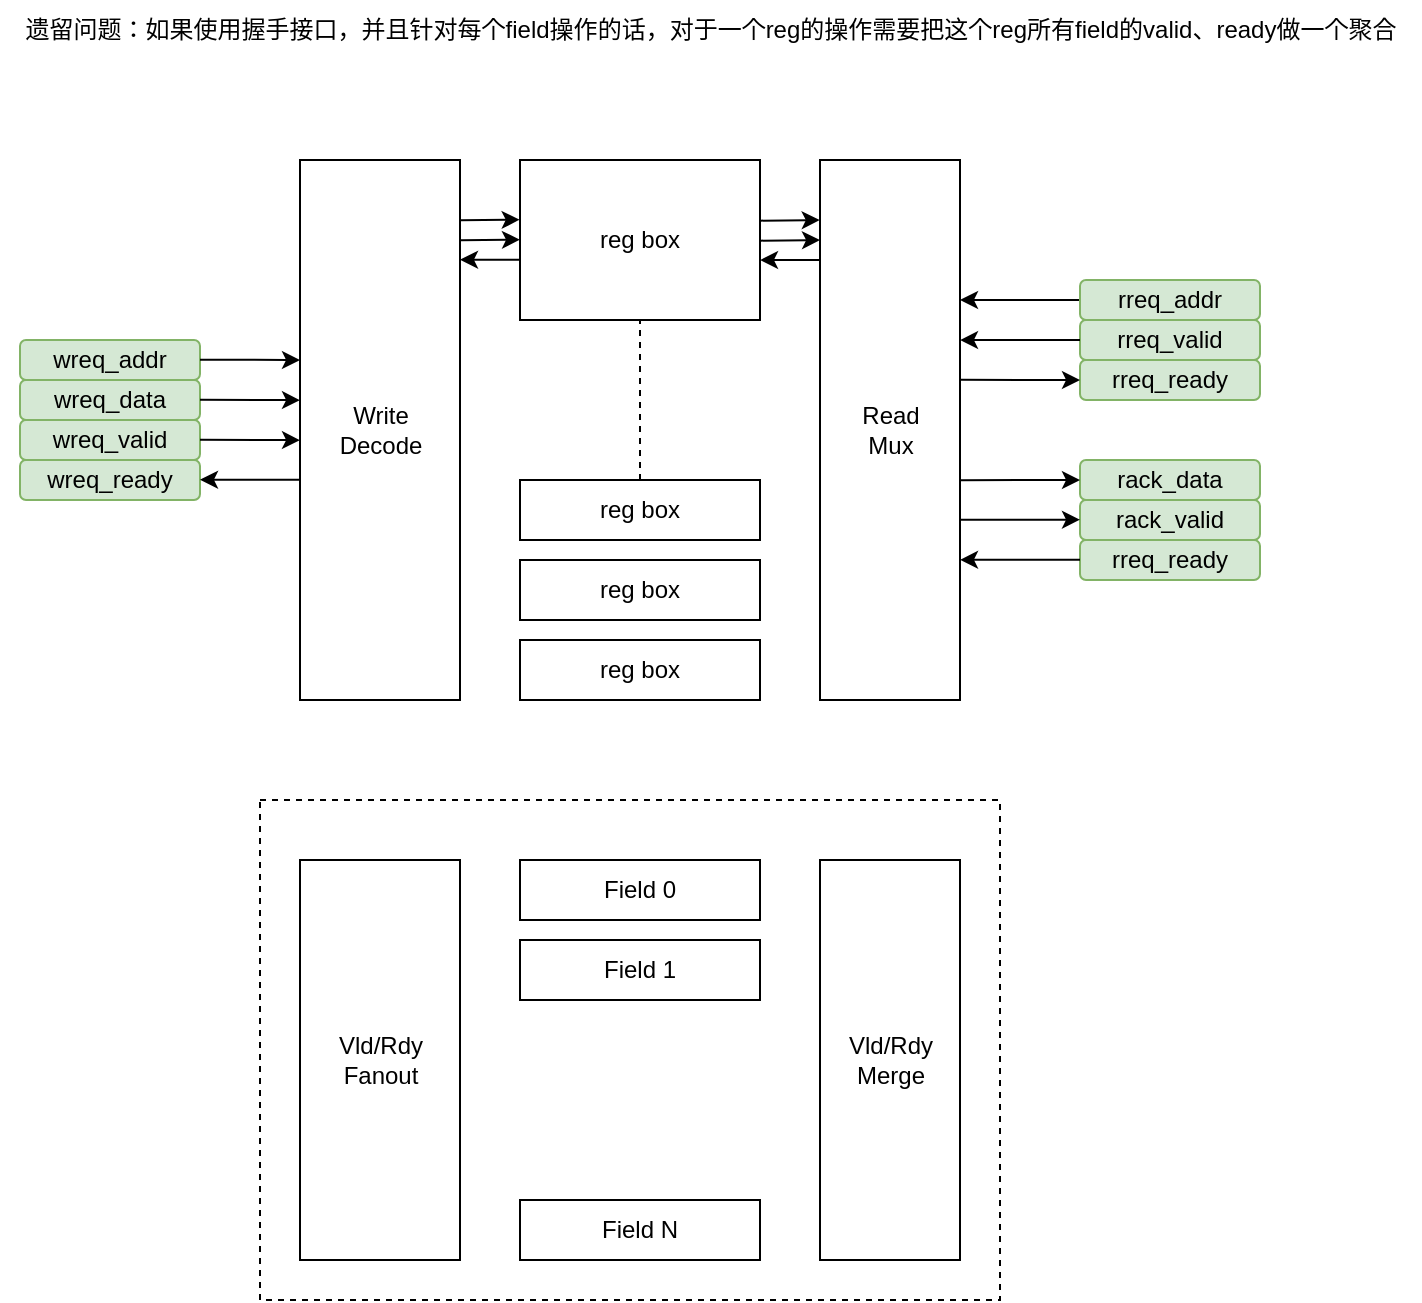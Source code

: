 <mxfile>
    <diagram id="VXVndNSEGyV2LDYHduhS" name="第 1 页">
        <mxGraphModel dx="1158" dy="570" grid="1" gridSize="10" guides="1" tooltips="1" connect="1" arrows="1" fold="1" page="1" pageScale="1" pageWidth="827" pageHeight="1169" math="0" shadow="0">
            <root>
                <mxCell id="0"/>
                <mxCell id="1" parent="0"/>
                <mxCell id="3" value="reg box" style="rounded=0;whiteSpace=wrap;html=1;" parent="1" vertex="1">
                    <mxGeometry x="340" y="90" width="120" height="80" as="geometry"/>
                </mxCell>
                <mxCell id="4" value="reg box" style="rounded=0;whiteSpace=wrap;html=1;" parent="1" vertex="1">
                    <mxGeometry x="340" y="250" width="120" height="30" as="geometry"/>
                </mxCell>
                <mxCell id="5" value="reg box" style="rounded=0;whiteSpace=wrap;html=1;" parent="1" vertex="1">
                    <mxGeometry x="340" y="290" width="120" height="30" as="geometry"/>
                </mxCell>
                <mxCell id="6" value="reg box" style="rounded=0;whiteSpace=wrap;html=1;" parent="1" vertex="1">
                    <mxGeometry x="340" y="330" width="120" height="30" as="geometry"/>
                </mxCell>
                <mxCell id="8" value="Read&lt;br&gt;Mux" style="shadow=0;dashed=0;align=center;html=1;strokeWidth=1;shape=mxgraph.rtl.abstract.entity;container=1;collapsible=0;kind=mux;drawPins=0;left=4;right=1;bottom=0;" parent="1" vertex="1">
                    <mxGeometry x="490" y="90" width="70" height="270" as="geometry"/>
                </mxCell>
                <mxCell id="9" value="" style="endArrow=classic;html=1;exitX=0;exitY=0.5;exitDx=0;exitDy=0;" parent="1" source="11" edge="1">
                    <mxGeometry width="50" height="50" relative="1" as="geometry">
                        <mxPoint x="600" y="160" as="sourcePoint"/>
                        <mxPoint x="560" y="160" as="targetPoint"/>
                    </mxGeometry>
                </mxCell>
                <mxCell id="11" value="rreq_addr" style="rounded=1;whiteSpace=wrap;html=1;fillColor=#d5e8d4;strokeColor=#82b366;" parent="1" vertex="1">
                    <mxGeometry x="620" y="150" width="90" height="20" as="geometry"/>
                </mxCell>
                <mxCell id="12" value="rreq_valid" style="rounded=1;whiteSpace=wrap;html=1;fillColor=#d5e8d4;strokeColor=#82b366;" parent="1" vertex="1">
                    <mxGeometry x="620" y="170" width="90" height="20" as="geometry"/>
                </mxCell>
                <mxCell id="13" value="" style="endArrow=classic;html=1;entryX=1;entryY=0.278;entryDx=0;entryDy=0;entryPerimeter=0;exitX=0;exitY=0.5;exitDx=0;exitDy=0;" parent="1" edge="1">
                    <mxGeometry width="50" height="50" relative="1" as="geometry">
                        <mxPoint x="620" y="180" as="sourcePoint"/>
                        <mxPoint x="560" y="180.04" as="targetPoint"/>
                    </mxGeometry>
                </mxCell>
                <mxCell id="14" value="rack_data" style="rounded=1;whiteSpace=wrap;html=1;fillColor=#d5e8d4;strokeColor=#82b366;" parent="1" vertex="1">
                    <mxGeometry x="620" y="240" width="90" height="20" as="geometry"/>
                </mxCell>
                <mxCell id="15" value="" style="endArrow=classic;html=1;entryX=0;entryY=0.5;entryDx=0;entryDy=0;exitX=1;exitY=0.593;exitDx=0;exitDy=0;exitPerimeter=0;" parent="1" source="8" target="14" edge="1">
                    <mxGeometry width="50" height="50" relative="1" as="geometry">
                        <mxPoint x="560" y="340.09" as="sourcePoint"/>
                        <mxPoint x="570" y="240.04" as="targetPoint"/>
                    </mxGeometry>
                </mxCell>
                <mxCell id="16" value="rack_valid" style="rounded=1;whiteSpace=wrap;html=1;fillColor=#d5e8d4;strokeColor=#82b366;" parent="1" vertex="1">
                    <mxGeometry x="620" y="260" width="90" height="20" as="geometry"/>
                </mxCell>
                <mxCell id="17" value="rreq_ready" style="rounded=1;whiteSpace=wrap;html=1;fillColor=#d5e8d4;strokeColor=#82b366;" parent="1" vertex="1">
                    <mxGeometry x="620" y="190" width="90" height="20" as="geometry"/>
                </mxCell>
                <mxCell id="18" value="" style="endArrow=classic;html=1;entryX=0;entryY=0.5;entryDx=0;entryDy=0;exitX=1;exitY=0.407;exitDx=0;exitDy=0;exitPerimeter=0;" parent="1" source="8" target="17" edge="1">
                    <mxGeometry width="50" height="50" relative="1" as="geometry">
                        <mxPoint x="630" y="190" as="sourcePoint"/>
                        <mxPoint x="570.0" y="190.04" as="targetPoint"/>
                    </mxGeometry>
                </mxCell>
                <mxCell id="19" value="rreq_ready" style="rounded=1;whiteSpace=wrap;html=1;fillColor=#d5e8d4;strokeColor=#82b366;" parent="1" vertex="1">
                    <mxGeometry x="620" y="280" width="90" height="20" as="geometry"/>
                </mxCell>
                <mxCell id="20" value="" style="endArrow=classic;html=1;entryX=0;entryY=0.5;entryDx=0;entryDy=0;exitX=0;exitY=0;exitDx=70;exitDy=140;exitPerimeter=0;" parent="1" edge="1">
                    <mxGeometry width="50" height="50" relative="1" as="geometry">
                        <mxPoint x="560" y="269.86" as="sourcePoint"/>
                        <mxPoint x="620" y="269.86" as="targetPoint"/>
                    </mxGeometry>
                </mxCell>
                <mxCell id="21" value="" style="endArrow=classic;html=1;entryX=1;entryY=0.278;entryDx=0;entryDy=0;entryPerimeter=0;exitX=0;exitY=0.5;exitDx=0;exitDy=0;" parent="1" edge="1">
                    <mxGeometry width="50" height="50" relative="1" as="geometry">
                        <mxPoint x="620" y="289.86" as="sourcePoint"/>
                        <mxPoint x="560" y="289.9" as="targetPoint"/>
                    </mxGeometry>
                </mxCell>
                <mxCell id="23" value="" style="endArrow=none;dashed=1;html=1;entryX=0.5;entryY=1;entryDx=0;entryDy=0;exitX=0.5;exitY=0;exitDx=0;exitDy=0;" parent="1" source="4" target="3" edge="1">
                    <mxGeometry width="50" height="50" relative="1" as="geometry">
                        <mxPoint x="280" y="220" as="sourcePoint"/>
                        <mxPoint x="330" y="170" as="targetPoint"/>
                    </mxGeometry>
                </mxCell>
                <mxCell id="25" value="" style="endArrow=classic;html=1;entryX=-0.002;entryY=0.037;entryDx=0;entryDy=0;entryPerimeter=0;exitX=1.002;exitY=0.129;exitDx=0;exitDy=0;exitPerimeter=0;" parent="1" edge="1">
                    <mxGeometry width="50" height="50" relative="1" as="geometry">
                        <mxPoint x="460.24" y="120.33" as="sourcePoint"/>
                        <mxPoint x="489.86" y="120.0" as="targetPoint"/>
                    </mxGeometry>
                </mxCell>
                <mxCell id="26" value="" style="endArrow=classic;html=1;entryX=-0.002;entryY=0.037;entryDx=0;entryDy=0;entryPerimeter=0;exitX=1.002;exitY=0.129;exitDx=0;exitDy=0;exitPerimeter=0;" parent="1" edge="1">
                    <mxGeometry width="50" height="50" relative="1" as="geometry">
                        <mxPoint x="460.38" y="130.33" as="sourcePoint"/>
                        <mxPoint x="490" y="130" as="targetPoint"/>
                    </mxGeometry>
                </mxCell>
                <mxCell id="27" value="" style="endArrow=classic;html=1;exitX=0;exitY=0.5;exitDx=0;exitDy=0;" parent="1" edge="1">
                    <mxGeometry width="50" height="50" relative="1" as="geometry">
                        <mxPoint x="490.0" y="140.01" as="sourcePoint"/>
                        <mxPoint x="460" y="140.01" as="targetPoint"/>
                    </mxGeometry>
                </mxCell>
                <mxCell id="29" value="Write&lt;br&gt;Decode" style="shadow=0;dashed=0;align=center;html=1;strokeWidth=1;shape=mxgraph.rtl.abstract.entity;container=1;collapsible=0;kind=demux;drawPins=0;left=1;right=4;bottom=0;" parent="1" vertex="1">
                    <mxGeometry x="230" y="90" width="80" height="270" as="geometry"/>
                </mxCell>
                <mxCell id="30" value="wreq_addr" style="rounded=1;whiteSpace=wrap;html=1;fillColor=#d5e8d4;strokeColor=#82b366;" parent="1" vertex="1">
                    <mxGeometry x="90" y="180" width="90" height="20" as="geometry"/>
                </mxCell>
                <mxCell id="31" value="wreq_data" style="rounded=1;whiteSpace=wrap;html=1;fillColor=#d5e8d4;strokeColor=#82b366;" parent="1" vertex="1">
                    <mxGeometry x="90" y="200" width="90" height="20" as="geometry"/>
                </mxCell>
                <mxCell id="32" value="wreq_valid" style="rounded=1;whiteSpace=wrap;html=1;fillColor=#d5e8d4;strokeColor=#82b366;" parent="1" vertex="1">
                    <mxGeometry x="90" y="220" width="90" height="20" as="geometry"/>
                </mxCell>
                <mxCell id="33" value="wreq_ready" style="rounded=1;whiteSpace=wrap;html=1;fillColor=#d5e8d4;strokeColor=#82b366;" parent="1" vertex="1">
                    <mxGeometry x="90" y="240" width="90" height="20" as="geometry"/>
                </mxCell>
                <mxCell id="34" value="" style="endArrow=classic;html=1;entryX=-0.002;entryY=0.037;entryDx=0;entryDy=0;entryPerimeter=0;exitX=1.002;exitY=0.129;exitDx=0;exitDy=0;exitPerimeter=0;" parent="1" edge="1">
                    <mxGeometry width="50" height="50" relative="1" as="geometry">
                        <mxPoint x="310.24" y="120.16" as="sourcePoint"/>
                        <mxPoint x="339.86" y="119.83" as="targetPoint"/>
                    </mxGeometry>
                </mxCell>
                <mxCell id="35" value="" style="endArrow=classic;html=1;entryX=-0.002;entryY=0.037;entryDx=0;entryDy=0;entryPerimeter=0;exitX=1.002;exitY=0.129;exitDx=0;exitDy=0;exitPerimeter=0;" parent="1" edge="1">
                    <mxGeometry width="50" height="50" relative="1" as="geometry">
                        <mxPoint x="310.38" y="130.16" as="sourcePoint"/>
                        <mxPoint x="340" y="129.83" as="targetPoint"/>
                    </mxGeometry>
                </mxCell>
                <mxCell id="36" value="" style="endArrow=classic;html=1;exitX=0;exitY=0.5;exitDx=0;exitDy=0;" parent="1" edge="1">
                    <mxGeometry width="50" height="50" relative="1" as="geometry">
                        <mxPoint x="340" y="139.84" as="sourcePoint"/>
                        <mxPoint x="310" y="139.84" as="targetPoint"/>
                    </mxGeometry>
                </mxCell>
                <mxCell id="37" value="" style="endArrow=classic;html=1;exitX=1;exitY=0.407;exitDx=0;exitDy=0;exitPerimeter=0;" parent="1" edge="1">
                    <mxGeometry width="50" height="50" relative="1" as="geometry">
                        <mxPoint x="180" y="189.83" as="sourcePoint"/>
                        <mxPoint x="230" y="190" as="targetPoint"/>
                    </mxGeometry>
                </mxCell>
                <mxCell id="38" value="" style="endArrow=classic;html=1;exitX=1;exitY=0.407;exitDx=0;exitDy=0;exitPerimeter=0;" parent="1" edge="1">
                    <mxGeometry width="50" height="50" relative="1" as="geometry">
                        <mxPoint x="180" y="209.9" as="sourcePoint"/>
                        <mxPoint x="230" y="210.07" as="targetPoint"/>
                    </mxGeometry>
                </mxCell>
                <mxCell id="39" value="" style="endArrow=classic;html=1;exitX=1;exitY=0.407;exitDx=0;exitDy=0;exitPerimeter=0;" parent="1" edge="1">
                    <mxGeometry width="50" height="50" relative="1" as="geometry">
                        <mxPoint x="180" y="229.9" as="sourcePoint"/>
                        <mxPoint x="230" y="230.07" as="targetPoint"/>
                    </mxGeometry>
                </mxCell>
                <mxCell id="40" value="" style="endArrow=classic;html=1;entryX=1;entryY=0.278;entryDx=0;entryDy=0;entryPerimeter=0;exitX=0;exitY=0.555;exitDx=0;exitDy=0;exitPerimeter=0;" parent="1" edge="1">
                    <mxGeometry width="50" height="50" relative="1" as="geometry">
                        <mxPoint x="230" y="249.85" as="sourcePoint"/>
                        <mxPoint x="180" y="249.84" as="targetPoint"/>
                    </mxGeometry>
                </mxCell>
                <mxCell id="42" value="" style="rounded=0;whiteSpace=wrap;html=1;dashed=1;align=left;" vertex="1" parent="1">
                    <mxGeometry x="210" y="410" width="370" height="250" as="geometry"/>
                </mxCell>
                <mxCell id="41" value="Field 0" style="rounded=0;whiteSpace=wrap;html=1;" vertex="1" parent="1">
                    <mxGeometry x="340" y="440" width="120" height="30" as="geometry"/>
                </mxCell>
                <mxCell id="45" value="遗留问题：如果使用握手接口，并且针对每个field操作的话，对于一个reg的操作需要把这个reg所有field的valid、ready做一个聚合" style="text;html=1;align=center;verticalAlign=middle;resizable=0;points=[];autosize=1;strokeColor=none;fillColor=none;" vertex="1" parent="1">
                    <mxGeometry x="80" y="10" width="710" height="30" as="geometry"/>
                </mxCell>
                <mxCell id="46" value="Field 1" style="rounded=0;whiteSpace=wrap;html=1;" vertex="1" parent="1">
                    <mxGeometry x="340" y="480" width="120" height="30" as="geometry"/>
                </mxCell>
                <mxCell id="47" value="Field N" style="rounded=0;whiteSpace=wrap;html=1;" vertex="1" parent="1">
                    <mxGeometry x="340" y="610" width="120" height="30" as="geometry"/>
                </mxCell>
                <mxCell id="48" value="Vld/Rdy&lt;br&gt;Fanout" style="shadow=0;dashed=0;align=center;html=1;strokeWidth=1;shape=mxgraph.rtl.abstract.entity;container=1;collapsible=0;kind=demux;drawPins=0;left=1;right=4;bottom=0;" vertex="1" parent="1">
                    <mxGeometry x="230" y="440" width="80" height="200" as="geometry"/>
                </mxCell>
                <mxCell id="50" value="Vld/Rdy&lt;br&gt;Merge" style="shadow=0;dashed=0;align=center;html=1;strokeWidth=1;shape=mxgraph.rtl.abstract.entity;container=1;collapsible=0;kind=mux;drawPins=0;left=4;right=1;bottom=0;" vertex="1" parent="1">
                    <mxGeometry x="490" y="440" width="70" height="200" as="geometry"/>
                </mxCell>
            </root>
        </mxGraphModel>
    </diagram>
</mxfile>